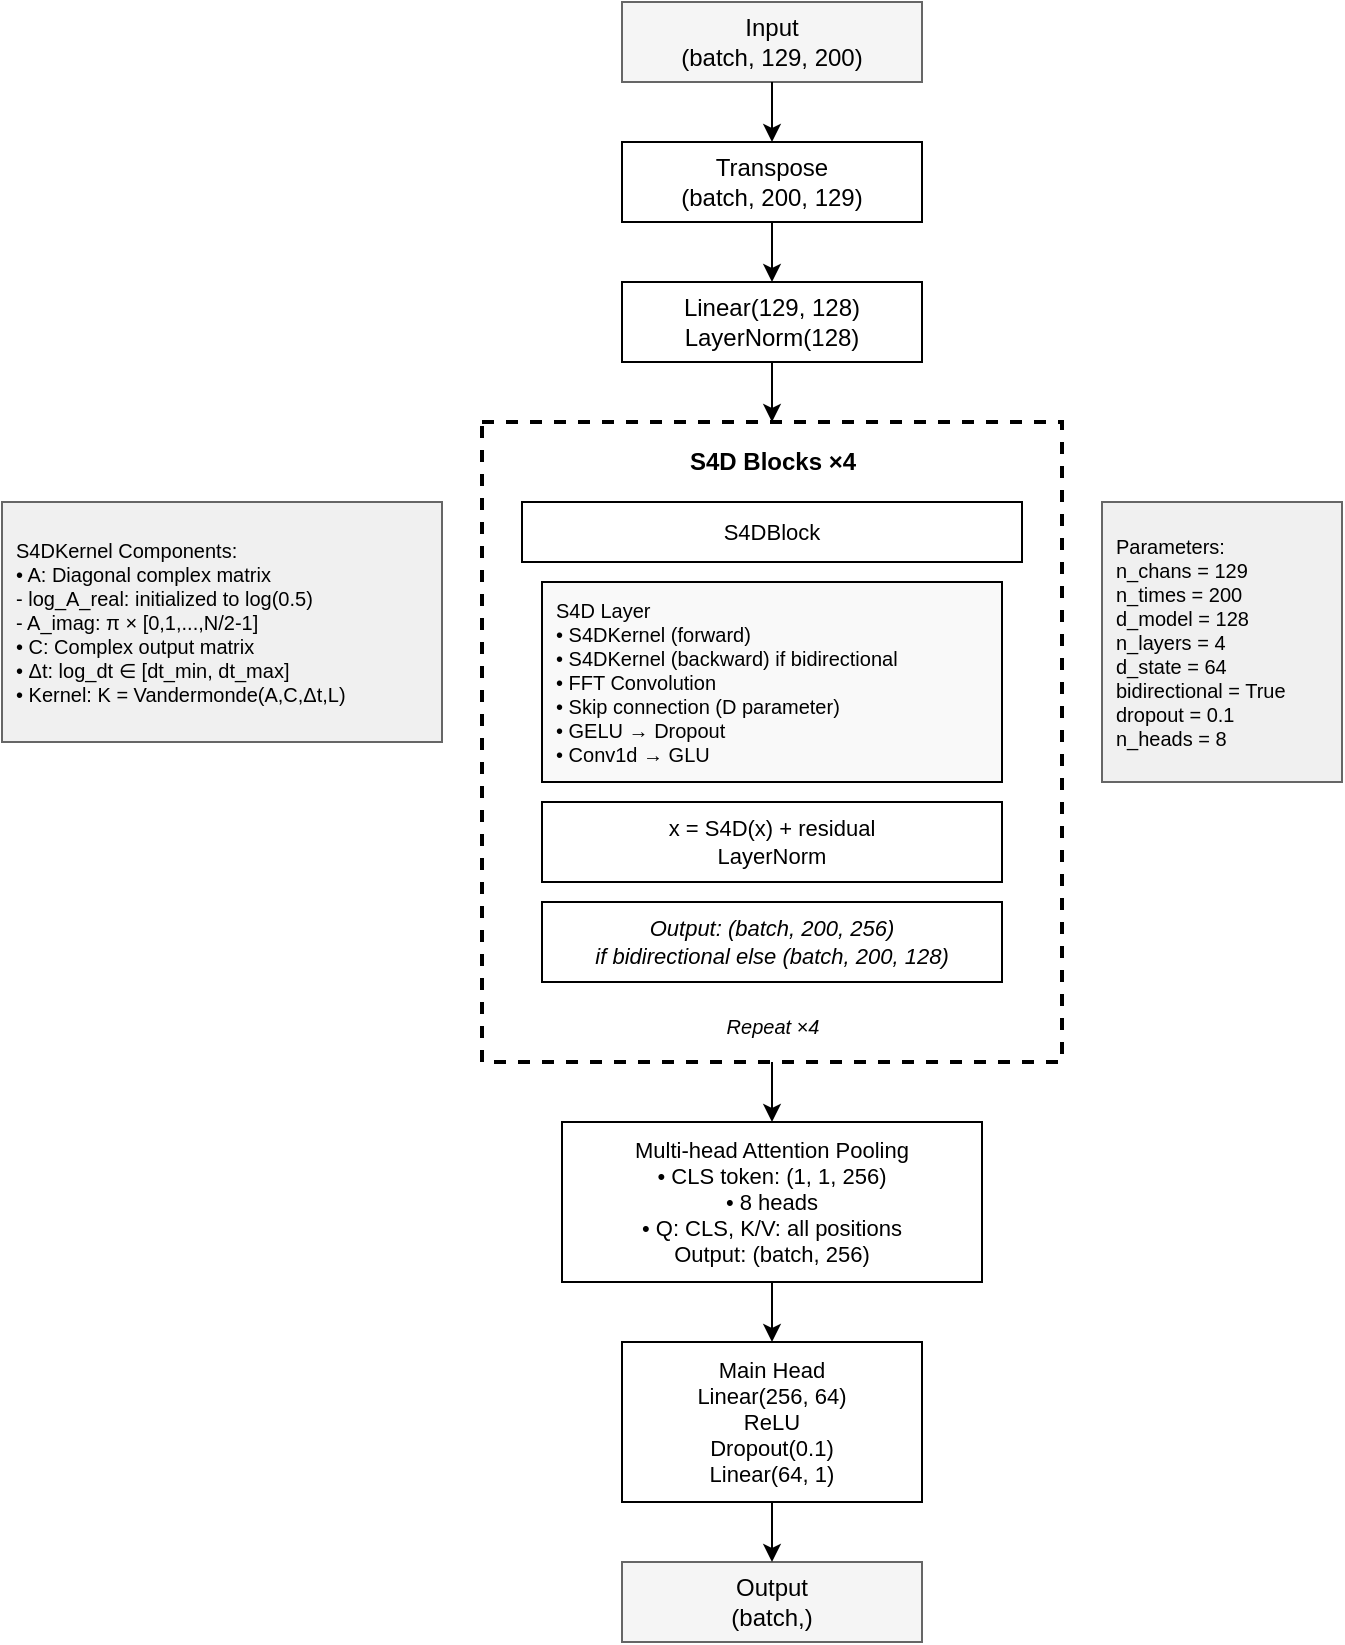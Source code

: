 <?xml version="1.0" encoding="UTF-8"?>
<mxfile version="21.0.0">
  <diagram name="S4D-Architecture" id="s4d-clean">
    <mxGraphModel dx="1200" dy="800" grid="1" gridSize="10" guides="1" tooltips="1" connect="1" arrows="1" fold="1" page="1" pageScale="1" pageWidth="850" pageHeight="1100" background="#ffffff">
      <root>
        <mxCell id="0" />
        <mxCell id="1" parent="0" />

        <!-- Input -->
        <mxCell id="input" value="Input&#xa;(batch, 129, 200)" style="rounded=0;whiteSpace=wrap;html=1;fillColor=#f5f5f5;strokeColor=#666666;fontSize=12;" parent="1" vertex="1">
          <mxGeometry x="350" y="40" width="150" height="40" as="geometry" />
        </mxCell>

        <!-- Transpose -->
        <mxCell id="transpose" value="Transpose&#xa;(batch, 200, 129)" style="rounded=0;whiteSpace=wrap;html=1;fillColor=#ffffff;strokeColor=#000000;fontSize=12;" parent="1" vertex="1">
          <mxGeometry x="350" y="110" width="150" height="40" as="geometry" />
        </mxCell>

        <!-- Input Projection -->
        <mxCell id="proj" value="Linear(129, 128)&#xa;LayerNorm(128)" style="rounded=0;whiteSpace=wrap;html=1;fillColor=#ffffff;strokeColor=#000000;fontSize=12;" parent="1" vertex="1">
          <mxGeometry x="350" y="180" width="150" height="40" as="geometry" />
        </mxCell>

        <!-- S4D Blocks Container -->
        <mxCell id="s4d_container" value="" style="rounded=0;whiteSpace=wrap;html=1;fillColor=none;strokeColor=#000000;strokeWidth=2;dashed=1;" parent="1" vertex="1">
          <mxGeometry x="280" y="250" width="290" height="320" as="geometry" />
        </mxCell>

        <!-- S4D Blocks Label -->
        <mxCell id="s4d_label" value="S4D Blocks ×4" style="text;html=1;strokeColor=none;fillColor=none;align=center;verticalAlign=middle;fontSize=12;fontStyle=1;" parent="1" vertex="1">
          <mxGeometry x="360" y="260" width="130" height="20" as="geometry" />
        </mxCell>

        <!-- S4DBlock Structure -->
        <mxCell id="s4d_block" value="S4DBlock" style="rounded=0;whiteSpace=wrap;html=1;fillColor=#ffffff;strokeColor=#000000;fontSize=11;" parent="1" vertex="1">
          <mxGeometry x="300" y="290" width="250" height="30" as="geometry" />
        </mxCell>

        <!-- S4D Layer -->
        <mxCell id="s4d_layer" value="S4D Layer&#xa;• S4DKernel (forward)&#xa;• S4DKernel (backward) if bidirectional&#xa;• FFT Convolution&#xa;• Skip connection (D parameter)&#xa;• GELU → Dropout&#xa;• Conv1d → GLU" style="rounded=0;whiteSpace=wrap;html=1;fillColor=#f9f9f9;strokeColor=#000000;fontSize=10;align=left;spacingLeft=5;" parent="1" vertex="1">
          <mxGeometry x="310" y="330" width="230" height="100" as="geometry" />
        </mxCell>

        <!-- Residual and Norm -->
        <mxCell id="residual" value="x = S4D(x) + residual&#xa;LayerNorm" style="rounded=0;whiteSpace=wrap;html=1;fillColor=#ffffff;strokeColor=#000000;fontSize=11;" parent="1" vertex="1">
          <mxGeometry x="310" y="440" width="230" height="40" as="geometry" />
        </mxCell>

        <!-- Output shape after S4D blocks -->
        <mxCell id="s4d_out" value="Output: (batch, 200, 256)&#xa;if bidirectional else (batch, 200, 128)" style="rounded=0;whiteSpace=wrap;html=1;fillColor=#ffffff;strokeColor=#000000;fontSize=11;fontStyle=2;" parent="1" vertex="1">
          <mxGeometry x="310" y="490" width="230" height="40" as="geometry" />
        </mxCell>

        <!-- Repeat indicator -->
        <mxCell id="repeat" value="Repeat ×4" style="text;html=1;strokeColor=none;fillColor=none;align=center;fontSize=10;fontStyle=2;" parent="1" vertex="1">
          <mxGeometry x="380" y="540" width="90" height="20" as="geometry" />
        </mxCell>

        <!-- Attention Pooling -->
        <mxCell id="attention" value="Multi-head Attention Pooling&#xa;• CLS token: (1, 1, 256)&#xa;• 8 heads&#xa;• Q: CLS, K/V: all positions&#xa;Output: (batch, 256)" style="rounded=0;whiteSpace=wrap;html=1;fillColor=#ffffff;strokeColor=#000000;fontSize=11;" parent="1" vertex="1">
          <mxGeometry x="320" y="600" width="210" height="80" as="geometry" />
        </mxCell>

        <!-- Main Head -->
        <mxCell id="main_head" value="Main Head&#xa;Linear(256, 64)&#xa;ReLU&#xa;Dropout(0.1)&#xa;Linear(64, 1)" style="rounded=0;whiteSpace=wrap;html=1;fillColor=#ffffff;strokeColor=#000000;fontSize=11;" parent="1" vertex="1">
          <mxGeometry x="350" y="710" width="150" height="80" as="geometry" />
        </mxCell>

        <!-- Output -->
        <mxCell id="output" value="Output&#xa;(batch,)" style="rounded=0;whiteSpace=wrap;html=1;fillColor=#f5f5f5;strokeColor=#666666;fontSize=12;" parent="1" vertex="1">
          <mxGeometry x="350" y="820" width="150" height="40" as="geometry" />
        </mxCell>

        <!-- Arrows -->
        <mxCell id="arrow1" style="edgeStyle=orthogonalEdgeStyle;rounded=0;orthogonalLoop=1;jettySize=auto;html=1;strokeWidth=1;strokeColor=#000000;endArrow=classic;" parent="1" source="input" target="transpose" edge="1">
          <mxGeometry relative="1" as="geometry" />
        </mxCell>

        <mxCell id="arrow2" style="edgeStyle=orthogonalEdgeStyle;rounded=0;orthogonalLoop=1;jettySize=auto;html=1;strokeWidth=1;strokeColor=#000000;endArrow=classic;" parent="1" source="transpose" target="proj" edge="1">
          <mxGeometry relative="1" as="geometry" />
        </mxCell>

        <mxCell id="arrow3" style="edgeStyle=orthogonalEdgeStyle;rounded=0;orthogonalLoop=1;jettySize=auto;html=1;strokeWidth=1;strokeColor=#000000;endArrow=classic;" parent="1" source="proj" target="s4d_container" edge="1">
          <mxGeometry relative="1" as="geometry" />
        </mxCell>

        <mxCell id="arrow4" style="edgeStyle=orthogonalEdgeStyle;rounded=0;orthogonalLoop=1;jettySize=auto;html=1;strokeWidth=1;strokeColor=#000000;endArrow=classic;" parent="1" source="s4d_container" target="attention" edge="1">
          <mxGeometry relative="1" as="geometry" />
        </mxCell>

        <mxCell id="arrow5" style="edgeStyle=orthogonalEdgeStyle;rounded=0;orthogonalLoop=1;jettySize=auto;html=1;strokeWidth=1;strokeColor=#000000;endArrow=classic;" parent="1" source="attention" target="main_head" edge="1">
          <mxGeometry relative="1" as="geometry" />
        </mxCell>

        <mxCell id="arrow6" style="edgeStyle=orthogonalEdgeStyle;rounded=0;orthogonalLoop=1;jettySize=auto;html=1;strokeWidth=1;strokeColor=#000000;endArrow=classic;" parent="1" source="main_head" target="output" edge="1">
          <mxGeometry relative="1" as="geometry" />
        </mxCell>

        <!-- S4DKernel Detail Box -->
        <mxCell id="kernel_detail" value="S4DKernel Components:&#xa;• A: Diagonal complex matrix&#xa;  - log_A_real: initialized to log(0.5)&#xa;  - A_imag: π × [0,1,...,N/2-1]&#xa;• C: Complex output matrix&#xa;• Δt: log_dt ∈ [dt_min, dt_max]&#xa;• Kernel: K = Vandermonde(A,C,Δt,L)" style="rounded=0;whiteSpace=wrap;html=1;fillColor=#f0f0f0;strokeColor=#666666;fontSize=10;align=left;spacingLeft=5;" parent="1" vertex="1">
          <mxGeometry x="40" y="290" width="220" height="120" as="geometry" />
        </mxCell>

        <!-- Parameters Box -->
        <mxCell id="params" value="Parameters:&#xa;n_chans = 129&#xa;n_times = 200&#xa;d_model = 128&#xa;n_layers = 4&#xa;d_state = 64&#xa;bidirectional = True&#xa;dropout = 0.1&#xa;n_heads = 8" style="rounded=0;whiteSpace=wrap;html=1;fillColor=#f0f0f0;strokeColor=#666666;fontSize=10;align=left;spacingLeft=5;" parent="1" vertex="1">
          <mxGeometry x="590" y="290" width="120" height="140" as="geometry" />
        </mxCell>

      </root>
    </mxGraphModel>
  </diagram>
</mxfile>